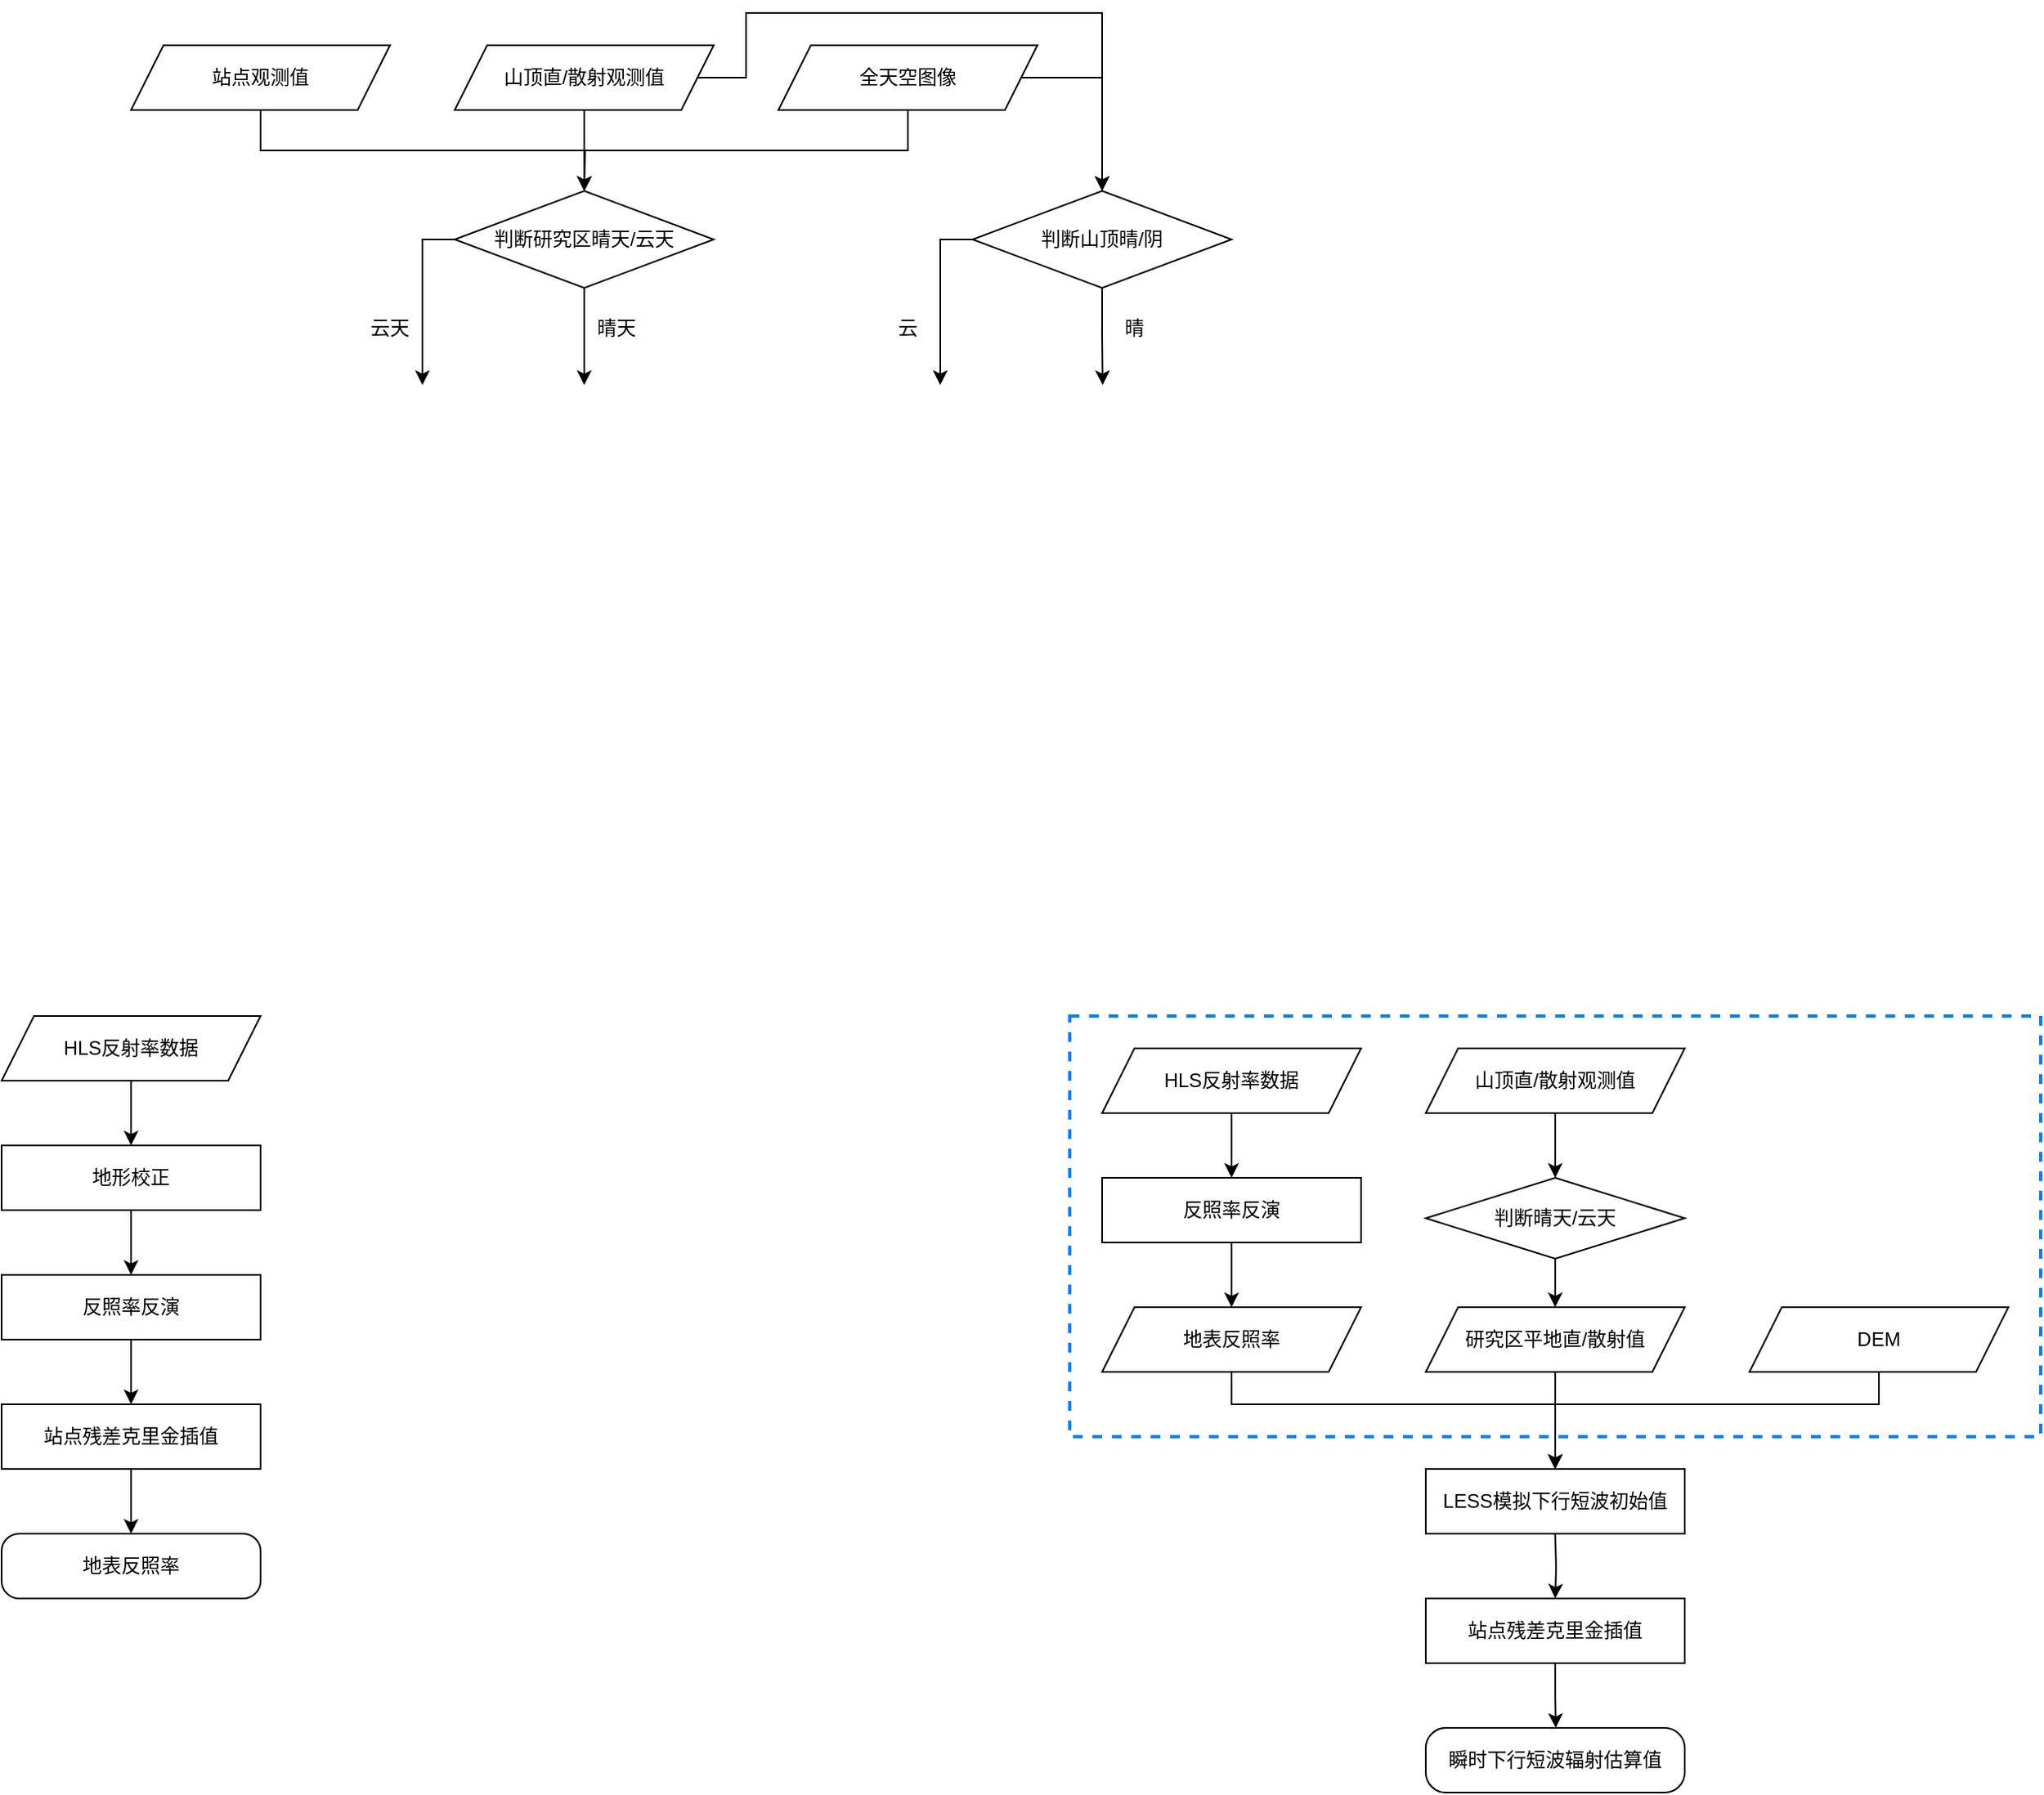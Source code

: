 <mxfile version="15.7.3" type="github">
  <diagram id="C5RBs43oDa-KdzZeNtuy" name="Page-1">
    <mxGraphModel dx="942" dy="1764" grid="1" gridSize="10" guides="1" tooltips="1" connect="1" arrows="1" fold="1" page="1" pageScale="1" pageWidth="827" pageHeight="1169" math="0" shadow="0">
      <root>
        <mxCell id="WIyWlLk6GJQsqaUBKTNV-0" />
        <mxCell id="WIyWlLk6GJQsqaUBKTNV-1" parent="WIyWlLk6GJQsqaUBKTNV-0" />
        <mxCell id="9kUBxG-Cbkqe4WH1oa9A-61" value="" style="rounded=0;whiteSpace=wrap;html=1;fillColor=none;dashed=1;strokeWidth=2;strokeColor=#007FFF;" vertex="1" parent="WIyWlLk6GJQsqaUBKTNV-1">
          <mxGeometry x="780" y="160" width="600" height="260" as="geometry" />
        </mxCell>
        <mxCell id="9kUBxG-Cbkqe4WH1oa9A-80" style="edgeStyle=orthogonalEdgeStyle;rounded=0;orthogonalLoop=1;jettySize=auto;html=1;exitX=1;exitY=0.5;exitDx=0;exitDy=0;entryX=0.5;entryY=0;entryDx=0;entryDy=0;" edge="1" parent="WIyWlLk6GJQsqaUBKTNV-1" source="9kUBxG-Cbkqe4WH1oa9A-0" target="9kUBxG-Cbkqe4WH1oa9A-69">
          <mxGeometry relative="1" as="geometry">
            <Array as="points">
              <mxPoint x="580" y="-420" />
              <mxPoint x="580" y="-460" />
              <mxPoint x="800" y="-460" />
            </Array>
          </mxGeometry>
        </mxCell>
        <mxCell id="9kUBxG-Cbkqe4WH1oa9A-83" style="edgeStyle=orthogonalEdgeStyle;rounded=0;orthogonalLoop=1;jettySize=auto;html=1;exitX=0.5;exitY=1;exitDx=0;exitDy=0;" edge="1" parent="WIyWlLk6GJQsqaUBKTNV-1" source="9kUBxG-Cbkqe4WH1oa9A-0">
          <mxGeometry relative="1" as="geometry">
            <mxPoint x="480" y="-350" as="targetPoint" />
          </mxGeometry>
        </mxCell>
        <mxCell id="9kUBxG-Cbkqe4WH1oa9A-0" value="山顶直/散射观测值" style="shape=parallelogram;perimeter=parallelogramPerimeter;whiteSpace=wrap;html=1;fixedSize=1;" vertex="1" parent="WIyWlLk6GJQsqaUBKTNV-1">
          <mxGeometry x="400" y="-440" width="160" height="40" as="geometry" />
        </mxCell>
        <mxCell id="9kUBxG-Cbkqe4WH1oa9A-84" style="edgeStyle=orthogonalEdgeStyle;rounded=0;orthogonalLoop=1;jettySize=auto;html=1;exitX=0.5;exitY=1;exitDx=0;exitDy=0;" edge="1" parent="WIyWlLk6GJQsqaUBKTNV-1" source="9kUBxG-Cbkqe4WH1oa9A-4">
          <mxGeometry relative="1" as="geometry">
            <mxPoint x="480" y="-230" as="targetPoint" />
          </mxGeometry>
        </mxCell>
        <mxCell id="9kUBxG-Cbkqe4WH1oa9A-86" style="edgeStyle=orthogonalEdgeStyle;rounded=0;orthogonalLoop=1;jettySize=auto;html=1;exitX=0;exitY=0.5;exitDx=0;exitDy=0;" edge="1" parent="WIyWlLk6GJQsqaUBKTNV-1" source="9kUBxG-Cbkqe4WH1oa9A-4">
          <mxGeometry relative="1" as="geometry">
            <mxPoint x="380" y="-230" as="targetPoint" />
          </mxGeometry>
        </mxCell>
        <mxCell id="9kUBxG-Cbkqe4WH1oa9A-4" value="判断研究区晴天/云天" style="rhombus;whiteSpace=wrap;html=1;" vertex="1" parent="WIyWlLk6GJQsqaUBKTNV-1">
          <mxGeometry x="400" y="-350" width="160" height="60" as="geometry" />
        </mxCell>
        <mxCell id="9kUBxG-Cbkqe4WH1oa9A-23" style="edgeStyle=orthogonalEdgeStyle;rounded=0;orthogonalLoop=1;jettySize=auto;html=1;exitX=0.5;exitY=1;exitDx=0;exitDy=0;entryX=0.5;entryY=0;entryDx=0;entryDy=0;" edge="1" parent="WIyWlLk6GJQsqaUBKTNV-1" source="9kUBxG-Cbkqe4WH1oa9A-13" target="9kUBxG-Cbkqe4WH1oa9A-14">
          <mxGeometry relative="1" as="geometry" />
        </mxCell>
        <mxCell id="9kUBxG-Cbkqe4WH1oa9A-13" value="HLS反射率数据" style="shape=parallelogram;perimeter=parallelogramPerimeter;whiteSpace=wrap;html=1;fixedSize=1;" vertex="1" parent="WIyWlLk6GJQsqaUBKTNV-1">
          <mxGeometry x="120" y="160" width="160" height="40" as="geometry" />
        </mxCell>
        <mxCell id="9kUBxG-Cbkqe4WH1oa9A-24" style="edgeStyle=orthogonalEdgeStyle;rounded=0;orthogonalLoop=1;jettySize=auto;html=1;exitX=0.5;exitY=1;exitDx=0;exitDy=0;entryX=0.5;entryY=0;entryDx=0;entryDy=0;" edge="1" parent="WIyWlLk6GJQsqaUBKTNV-1" source="9kUBxG-Cbkqe4WH1oa9A-14" target="9kUBxG-Cbkqe4WH1oa9A-20">
          <mxGeometry relative="1" as="geometry" />
        </mxCell>
        <mxCell id="9kUBxG-Cbkqe4WH1oa9A-14" value="地形校正" style="rounded=0;whiteSpace=wrap;html=1;" vertex="1" parent="WIyWlLk6GJQsqaUBKTNV-1">
          <mxGeometry x="120" y="240" width="160" height="40" as="geometry" />
        </mxCell>
        <mxCell id="9kUBxG-Cbkqe4WH1oa9A-25" style="edgeStyle=orthogonalEdgeStyle;rounded=0;orthogonalLoop=1;jettySize=auto;html=1;exitX=0.5;exitY=1;exitDx=0;exitDy=0;entryX=0.5;entryY=0;entryDx=0;entryDy=0;" edge="1" parent="WIyWlLk6GJQsqaUBKTNV-1" source="9kUBxG-Cbkqe4WH1oa9A-20" target="9kUBxG-Cbkqe4WH1oa9A-21">
          <mxGeometry relative="1" as="geometry" />
        </mxCell>
        <mxCell id="9kUBxG-Cbkqe4WH1oa9A-20" value="反照率反演" style="rounded=0;whiteSpace=wrap;html=1;" vertex="1" parent="WIyWlLk6GJQsqaUBKTNV-1">
          <mxGeometry x="120" y="320" width="160" height="40" as="geometry" />
        </mxCell>
        <mxCell id="9kUBxG-Cbkqe4WH1oa9A-26" style="edgeStyle=orthogonalEdgeStyle;rounded=0;orthogonalLoop=1;jettySize=auto;html=1;exitX=0.5;exitY=1;exitDx=0;exitDy=0;entryX=0.5;entryY=0;entryDx=0;entryDy=0;" edge="1" parent="WIyWlLk6GJQsqaUBKTNV-1" source="9kUBxG-Cbkqe4WH1oa9A-21">
          <mxGeometry relative="1" as="geometry">
            <mxPoint x="200" y="480" as="targetPoint" />
          </mxGeometry>
        </mxCell>
        <mxCell id="9kUBxG-Cbkqe4WH1oa9A-21" value="站点残差克里金插值" style="rounded=0;whiteSpace=wrap;html=1;" vertex="1" parent="WIyWlLk6GJQsqaUBKTNV-1">
          <mxGeometry x="120" y="400" width="160" height="40" as="geometry" />
        </mxCell>
        <mxCell id="9kUBxG-Cbkqe4WH1oa9A-27" style="edgeStyle=orthogonalEdgeStyle;rounded=0;orthogonalLoop=1;jettySize=auto;html=1;exitX=0.5;exitY=1;exitDx=0;exitDy=0;entryX=0.5;entryY=0;entryDx=0;entryDy=0;" edge="1" parent="WIyWlLk6GJQsqaUBKTNV-1" source="9kUBxG-Cbkqe4WH1oa9A-28" target="9kUBxG-Cbkqe4WH1oa9A-30">
          <mxGeometry relative="1" as="geometry" />
        </mxCell>
        <mxCell id="9kUBxG-Cbkqe4WH1oa9A-28" value="HLS反射率数据" style="shape=parallelogram;perimeter=parallelogramPerimeter;whiteSpace=wrap;html=1;fixedSize=1;" vertex="1" parent="WIyWlLk6GJQsqaUBKTNV-1">
          <mxGeometry x="800" y="180" width="160" height="40" as="geometry" />
        </mxCell>
        <mxCell id="9kUBxG-Cbkqe4WH1oa9A-29" style="edgeStyle=orthogonalEdgeStyle;rounded=0;orthogonalLoop=1;jettySize=auto;html=1;exitX=0.5;exitY=1;exitDx=0;exitDy=0;entryX=0.5;entryY=0;entryDx=0;entryDy=0;" edge="1" parent="WIyWlLk6GJQsqaUBKTNV-1" source="9kUBxG-Cbkqe4WH1oa9A-30">
          <mxGeometry relative="1" as="geometry">
            <mxPoint x="880" y="340" as="targetPoint" />
          </mxGeometry>
        </mxCell>
        <mxCell id="9kUBxG-Cbkqe4WH1oa9A-30" value="反照率反演" style="rounded=0;whiteSpace=wrap;html=1;" vertex="1" parent="WIyWlLk6GJQsqaUBKTNV-1">
          <mxGeometry x="800" y="260" width="160" height="40" as="geometry" />
        </mxCell>
        <mxCell id="9kUBxG-Cbkqe4WH1oa9A-58" style="edgeStyle=orthogonalEdgeStyle;rounded=0;orthogonalLoop=1;jettySize=auto;html=1;exitX=0.5;exitY=1;exitDx=0;exitDy=0;entryX=0.5;entryY=0;entryDx=0;entryDy=0;" edge="1" parent="WIyWlLk6GJQsqaUBKTNV-1" source="9kUBxG-Cbkqe4WH1oa9A-35" target="9kUBxG-Cbkqe4WH1oa9A-51">
          <mxGeometry relative="1" as="geometry">
            <Array as="points">
              <mxPoint x="880" y="400" />
              <mxPoint x="1080" y="400" />
            </Array>
          </mxGeometry>
        </mxCell>
        <mxCell id="9kUBxG-Cbkqe4WH1oa9A-35" value="地表反照率" style="shape=parallelogram;perimeter=parallelogramPerimeter;whiteSpace=wrap;html=1;fixedSize=1;" vertex="1" parent="WIyWlLk6GJQsqaUBKTNV-1">
          <mxGeometry x="800" y="340" width="160" height="40" as="geometry" />
        </mxCell>
        <mxCell id="9kUBxG-Cbkqe4WH1oa9A-36" style="edgeStyle=orthogonalEdgeStyle;rounded=0;orthogonalLoop=1;jettySize=auto;html=1;exitX=0.5;exitY=1;exitDx=0;exitDy=0;entryX=0.5;entryY=0;entryDx=0;entryDy=0;" edge="1" parent="WIyWlLk6GJQsqaUBKTNV-1" source="9kUBxG-Cbkqe4WH1oa9A-37" target="9kUBxG-Cbkqe4WH1oa9A-39">
          <mxGeometry relative="1" as="geometry" />
        </mxCell>
        <mxCell id="9kUBxG-Cbkqe4WH1oa9A-37" value="山顶直/散射观测值" style="shape=parallelogram;perimeter=parallelogramPerimeter;whiteSpace=wrap;html=1;fixedSize=1;" vertex="1" parent="WIyWlLk6GJQsqaUBKTNV-1">
          <mxGeometry x="1000" y="180" width="160" height="40" as="geometry" />
        </mxCell>
        <mxCell id="9kUBxG-Cbkqe4WH1oa9A-38" style="edgeStyle=orthogonalEdgeStyle;rounded=0;orthogonalLoop=1;jettySize=auto;html=1;exitX=0.5;exitY=1;exitDx=0;exitDy=0;entryX=0.5;entryY=0;entryDx=0;entryDy=0;" edge="1" parent="WIyWlLk6GJQsqaUBKTNV-1" source="9kUBxG-Cbkqe4WH1oa9A-39" target="9kUBxG-Cbkqe4WH1oa9A-40">
          <mxGeometry relative="1" as="geometry" />
        </mxCell>
        <mxCell id="9kUBxG-Cbkqe4WH1oa9A-39" value="判断晴天/云天" style="rhombus;whiteSpace=wrap;html=1;" vertex="1" parent="WIyWlLk6GJQsqaUBKTNV-1">
          <mxGeometry x="1000" y="260" width="160" height="50" as="geometry" />
        </mxCell>
        <mxCell id="9kUBxG-Cbkqe4WH1oa9A-62" style="edgeStyle=orthogonalEdgeStyle;rounded=0;orthogonalLoop=1;jettySize=auto;html=1;exitX=0.5;exitY=1;exitDx=0;exitDy=0;entryX=0.5;entryY=0;entryDx=0;entryDy=0;" edge="1" parent="WIyWlLk6GJQsqaUBKTNV-1" source="9kUBxG-Cbkqe4WH1oa9A-40" target="9kUBxG-Cbkqe4WH1oa9A-51">
          <mxGeometry relative="1" as="geometry" />
        </mxCell>
        <mxCell id="9kUBxG-Cbkqe4WH1oa9A-40" value="研究区平地直/散射值" style="shape=parallelogram;perimeter=parallelogramPerimeter;whiteSpace=wrap;html=1;fixedSize=1;" vertex="1" parent="WIyWlLk6GJQsqaUBKTNV-1">
          <mxGeometry x="1000" y="340" width="160" height="40" as="geometry" />
        </mxCell>
        <mxCell id="9kUBxG-Cbkqe4WH1oa9A-60" style="edgeStyle=orthogonalEdgeStyle;rounded=0;orthogonalLoop=1;jettySize=auto;html=1;exitX=0.5;exitY=1;exitDx=0;exitDy=0;entryX=0.5;entryY=0;entryDx=0;entryDy=0;" edge="1" parent="WIyWlLk6GJQsqaUBKTNV-1" source="9kUBxG-Cbkqe4WH1oa9A-43" target="9kUBxG-Cbkqe4WH1oa9A-51">
          <mxGeometry relative="1" as="geometry">
            <Array as="points">
              <mxPoint x="1280" y="400" />
              <mxPoint x="1080" y="400" />
            </Array>
          </mxGeometry>
        </mxCell>
        <mxCell id="9kUBxG-Cbkqe4WH1oa9A-43" value="DEM" style="shape=parallelogram;perimeter=parallelogramPerimeter;whiteSpace=wrap;html=1;fixedSize=1;" vertex="1" parent="WIyWlLk6GJQsqaUBKTNV-1">
          <mxGeometry x="1200" y="340" width="160" height="40" as="geometry" />
        </mxCell>
        <mxCell id="9kUBxG-Cbkqe4WH1oa9A-50" style="edgeStyle=orthogonalEdgeStyle;rounded=0;orthogonalLoop=1;jettySize=auto;html=1;exitX=0.5;exitY=1;exitDx=0;exitDy=0;" edge="1" parent="WIyWlLk6GJQsqaUBKTNV-1" target="9kUBxG-Cbkqe4WH1oa9A-49">
          <mxGeometry relative="1" as="geometry">
            <mxPoint x="1080" y="480" as="sourcePoint" />
          </mxGeometry>
        </mxCell>
        <mxCell id="9kUBxG-Cbkqe4WH1oa9A-52" style="edgeStyle=orthogonalEdgeStyle;rounded=0;orthogonalLoop=1;jettySize=auto;html=1;exitX=0.5;exitY=1;exitDx=0;exitDy=0;" edge="1" parent="WIyWlLk6GJQsqaUBKTNV-1" source="9kUBxG-Cbkqe4WH1oa9A-49">
          <mxGeometry relative="1" as="geometry">
            <mxPoint x="1080.345" y="600" as="targetPoint" />
          </mxGeometry>
        </mxCell>
        <mxCell id="9kUBxG-Cbkqe4WH1oa9A-49" value="站点残差克里金插值" style="rounded=0;whiteSpace=wrap;html=1;" vertex="1" parent="WIyWlLk6GJQsqaUBKTNV-1">
          <mxGeometry x="1000" y="520" width="160" height="40" as="geometry" />
        </mxCell>
        <mxCell id="9kUBxG-Cbkqe4WH1oa9A-51" value="LESS模拟下行短波初始值" style="rounded=0;whiteSpace=wrap;html=1;" vertex="1" parent="WIyWlLk6GJQsqaUBKTNV-1">
          <mxGeometry x="1000" y="440" width="160" height="40" as="geometry" />
        </mxCell>
        <mxCell id="9kUBxG-Cbkqe4WH1oa9A-54" value="瞬时下行短波辐射估算值" style="rounded=1;whiteSpace=wrap;html=1;arcSize=31;" vertex="1" parent="WIyWlLk6GJQsqaUBKTNV-1">
          <mxGeometry x="1000" y="600" width="160" height="40" as="geometry" />
        </mxCell>
        <mxCell id="9kUBxG-Cbkqe4WH1oa9A-81" style="edgeStyle=orthogonalEdgeStyle;rounded=0;orthogonalLoop=1;jettySize=auto;html=1;exitX=0.5;exitY=1;exitDx=0;exitDy=0;entryX=0.5;entryY=0;entryDx=0;entryDy=0;" edge="1" parent="WIyWlLk6GJQsqaUBKTNV-1" source="9kUBxG-Cbkqe4WH1oa9A-65" target="9kUBxG-Cbkqe4WH1oa9A-4">
          <mxGeometry relative="1" as="geometry" />
        </mxCell>
        <mxCell id="9kUBxG-Cbkqe4WH1oa9A-65" value="站点观测值" style="shape=parallelogram;perimeter=parallelogramPerimeter;whiteSpace=wrap;html=1;fixedSize=1;" vertex="1" parent="WIyWlLk6GJQsqaUBKTNV-1">
          <mxGeometry x="200" y="-440" width="160" height="40" as="geometry" />
        </mxCell>
        <mxCell id="9kUBxG-Cbkqe4WH1oa9A-78" style="edgeStyle=orthogonalEdgeStyle;rounded=0;orthogonalLoop=1;jettySize=auto;html=1;exitX=1;exitY=0.5;exitDx=0;exitDy=0;entryX=0.5;entryY=0;entryDx=0;entryDy=0;" edge="1" parent="WIyWlLk6GJQsqaUBKTNV-1" source="9kUBxG-Cbkqe4WH1oa9A-66" target="9kUBxG-Cbkqe4WH1oa9A-69">
          <mxGeometry relative="1" as="geometry">
            <Array as="points">
              <mxPoint x="800" y="-420" />
            </Array>
          </mxGeometry>
        </mxCell>
        <mxCell id="9kUBxG-Cbkqe4WH1oa9A-82" style="edgeStyle=orthogonalEdgeStyle;rounded=0;orthogonalLoop=1;jettySize=auto;html=1;exitX=0.5;exitY=1;exitDx=0;exitDy=0;" edge="1" parent="WIyWlLk6GJQsqaUBKTNV-1" source="9kUBxG-Cbkqe4WH1oa9A-66">
          <mxGeometry relative="1" as="geometry">
            <mxPoint x="480" y="-350" as="targetPoint" />
          </mxGeometry>
        </mxCell>
        <mxCell id="9kUBxG-Cbkqe4WH1oa9A-66" value="全天空图像" style="shape=parallelogram;perimeter=parallelogramPerimeter;whiteSpace=wrap;html=1;fixedSize=1;" vertex="1" parent="WIyWlLk6GJQsqaUBKTNV-1">
          <mxGeometry x="600" y="-440" width="160" height="40" as="geometry" />
        </mxCell>
        <mxCell id="9kUBxG-Cbkqe4WH1oa9A-88" style="edgeStyle=orthogonalEdgeStyle;rounded=0;orthogonalLoop=1;jettySize=auto;html=1;exitX=0.5;exitY=1;exitDx=0;exitDy=0;" edge="1" parent="WIyWlLk6GJQsqaUBKTNV-1" source="9kUBxG-Cbkqe4WH1oa9A-69">
          <mxGeometry relative="1" as="geometry">
            <mxPoint x="800.345" y="-230" as="targetPoint" />
          </mxGeometry>
        </mxCell>
        <mxCell id="9kUBxG-Cbkqe4WH1oa9A-90" style="edgeStyle=orthogonalEdgeStyle;rounded=0;orthogonalLoop=1;jettySize=auto;html=1;exitX=0;exitY=0.5;exitDx=0;exitDy=0;" edge="1" parent="WIyWlLk6GJQsqaUBKTNV-1" source="9kUBxG-Cbkqe4WH1oa9A-69">
          <mxGeometry relative="1" as="geometry">
            <mxPoint x="700" y="-230" as="targetPoint" />
          </mxGeometry>
        </mxCell>
        <mxCell id="9kUBxG-Cbkqe4WH1oa9A-69" value="判断山顶晴/阴" style="rhombus;whiteSpace=wrap;html=1;" vertex="1" parent="WIyWlLk6GJQsqaUBKTNV-1">
          <mxGeometry x="720" y="-350" width="160" height="60" as="geometry" />
        </mxCell>
        <mxCell id="9kUBxG-Cbkqe4WH1oa9A-85" value="晴天" style="text;html=1;strokeColor=none;fillColor=none;align=center;verticalAlign=middle;whiteSpace=wrap;rounded=0;" vertex="1" parent="WIyWlLk6GJQsqaUBKTNV-1">
          <mxGeometry x="470" y="-280" width="60" height="30" as="geometry" />
        </mxCell>
        <mxCell id="9kUBxG-Cbkqe4WH1oa9A-87" value="云天" style="text;html=1;strokeColor=none;fillColor=none;align=center;verticalAlign=middle;whiteSpace=wrap;rounded=0;" vertex="1" parent="WIyWlLk6GJQsqaUBKTNV-1">
          <mxGeometry x="330" y="-280" width="60" height="30" as="geometry" />
        </mxCell>
        <mxCell id="9kUBxG-Cbkqe4WH1oa9A-89" value="晴" style="text;html=1;strokeColor=none;fillColor=none;align=center;verticalAlign=middle;whiteSpace=wrap;rounded=0;" vertex="1" parent="WIyWlLk6GJQsqaUBKTNV-1">
          <mxGeometry x="790" y="-280" width="60" height="30" as="geometry" />
        </mxCell>
        <mxCell id="9kUBxG-Cbkqe4WH1oa9A-91" value="云" style="text;html=1;strokeColor=none;fillColor=none;align=center;verticalAlign=middle;whiteSpace=wrap;rounded=0;" vertex="1" parent="WIyWlLk6GJQsqaUBKTNV-1">
          <mxGeometry x="650" y="-280" width="60" height="30" as="geometry" />
        </mxCell>
        <mxCell id="9kUBxG-Cbkqe4WH1oa9A-92" value="地表反照率" style="rounded=1;whiteSpace=wrap;html=1;strokeColor=#000000;strokeWidth=1;fillColor=default;arcSize=27;" vertex="1" parent="WIyWlLk6GJQsqaUBKTNV-1">
          <mxGeometry x="120" y="480" width="160" height="40" as="geometry" />
        </mxCell>
      </root>
    </mxGraphModel>
  </diagram>
</mxfile>
